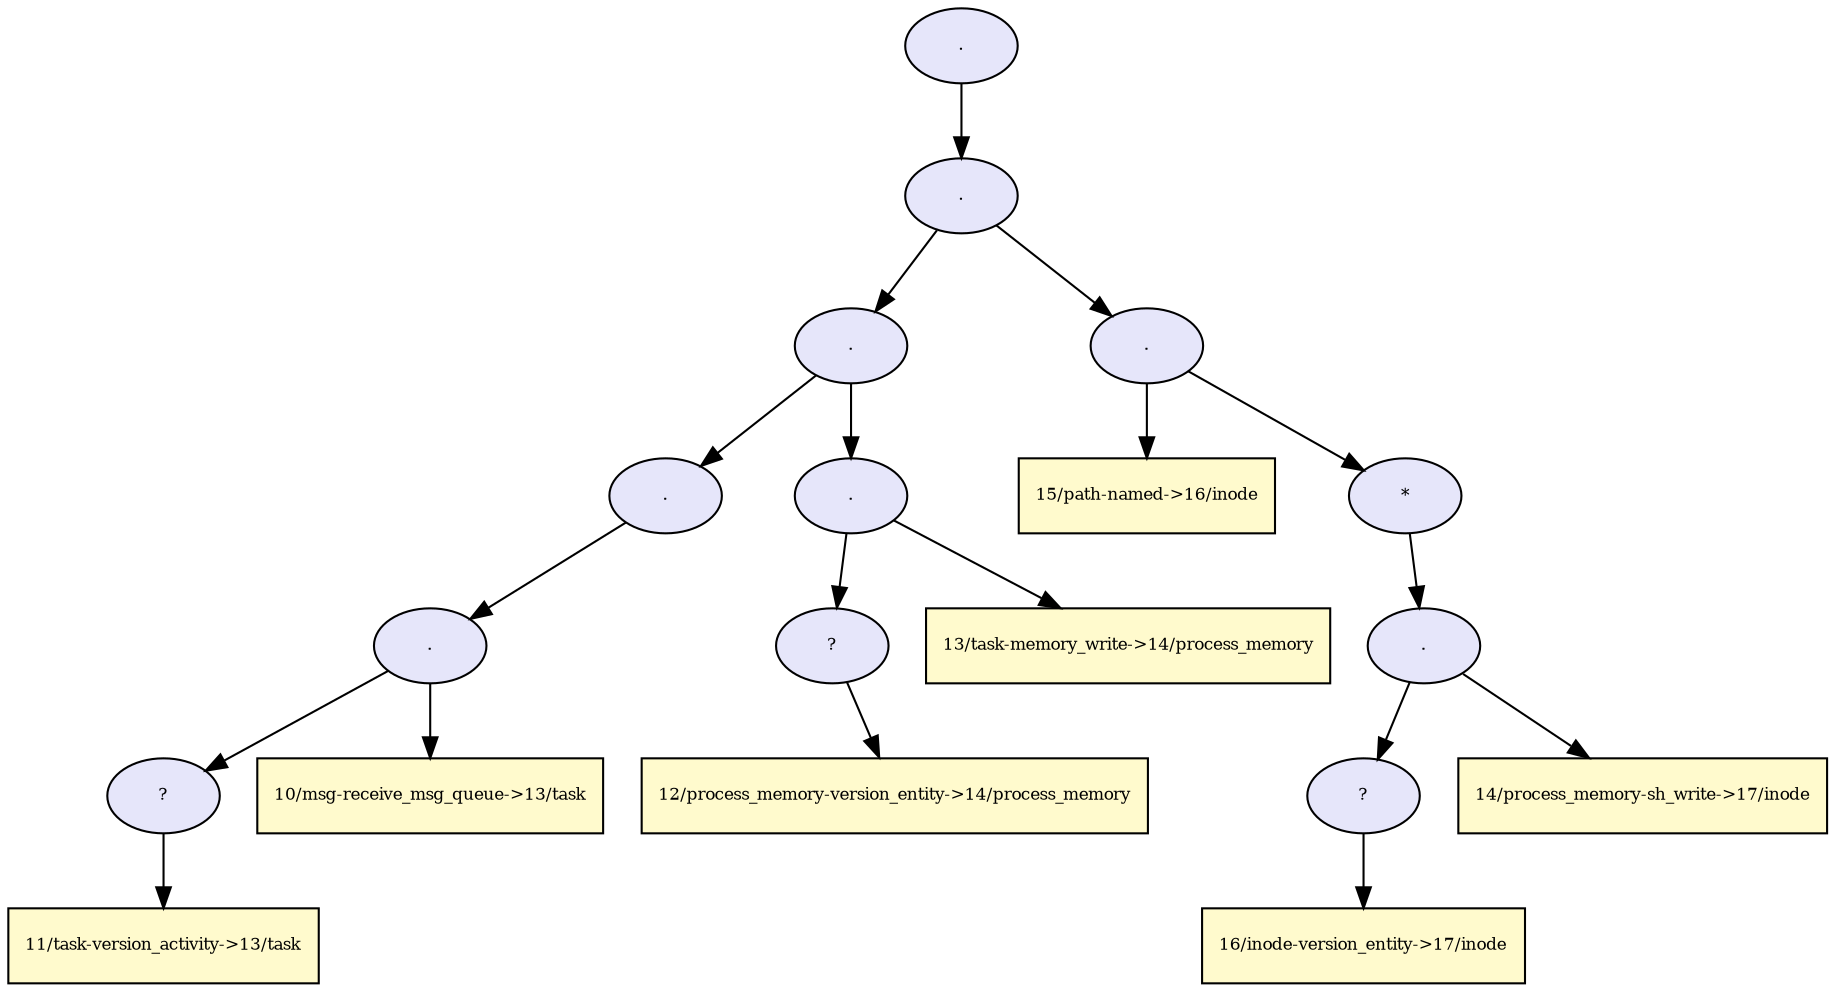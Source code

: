 digraph RGL__DirectedAdjacencyGraph {41[fontsize = 8,label = ".",shape = ellipse, fillcolor="#e6e6fa", style = filled]

41 -> 40[fontsize = 8, color="#000000"]

40[fontsize = 8,label = ".",shape = ellipse, fillcolor="#e6e6fa", style = filled]

40 -> 32[fontsize = 8, color="#000000"]

32[fontsize = 8,label = ".",shape = ellipse, fillcolor="#e6e6fa", style = filled]

32 -> 27[fontsize = 8, color="#000000"]

27[fontsize = 8,label = ".",shape = ellipse, fillcolor="#e6e6fa", style = filled]

27 -> 26[fontsize = 8, color="#000000"]

26[fontsize = 8,label = ".",shape = ellipse, fillcolor="#e6e6fa", style = filled]

26 -> 24[fontsize = 8, color="#000000"]

24[fontsize = 8,label = "?",shape = ellipse, fillcolor="#e6e6fa", style = filled]

24 -> 23[fontsize = 8, color="#000000"]

23[fontsize = 8,label = "11/task-version_activity->13/task",shape = rectangle, fillcolor="#fffacd", style = filled]

26 -> 25[fontsize = 8, color="#000000"]

25[fontsize = 8,label = "10/msg-receive_msg_queue->13/task",shape = rectangle, fillcolor="#fffacd", style = filled]

32 -> 31[fontsize = 8, color="#000000"]

31[fontsize = 8,label = ".",shape = ellipse, fillcolor="#e6e6fa", style = filled]

31 -> 29[fontsize = 8, color="#000000"]

29[fontsize = 8,label = "?",shape = ellipse, fillcolor="#e6e6fa", style = filled]

29 -> 28[fontsize = 8, color="#000000"]

28[fontsize = 8,label = "12/process_memory-version_entity->14/process_memory",shape = rectangle, fillcolor="#fffacd", style = filled]

31 -> 30[fontsize = 8, color="#000000"]

30[fontsize = 8,label = "13/task-memory_write->14/process_memory",shape = rectangle, fillcolor="#fffacd", style = filled]

40 -> 39[fontsize = 8, color="#000000"]

39[fontsize = 8,label = ".",shape = ellipse, fillcolor="#e6e6fa", style = filled]

39 -> 33[fontsize = 8, color="#000000"]

33[fontsize = 8,label = "15/path-named->16/inode",shape = rectangle, fillcolor="#fffacd", style = filled]

39 -> 38[fontsize = 8, color="#000000"]

38[fontsize = 8,label = "*",shape = ellipse, fillcolor="#e6e6fa", style = filled]

38 -> 37[fontsize = 8, color="#000000"]

37[fontsize = 8,label = ".",shape = ellipse, fillcolor="#e6e6fa", style = filled]

37 -> 35[fontsize = 8, color="#000000"]

35[fontsize = 8,label = "?",shape = ellipse, fillcolor="#e6e6fa", style = filled]

35 -> 34[fontsize = 8, color="#000000"]

34[fontsize = 8,label = "16/inode-version_entity->17/inode",shape = rectangle, fillcolor="#fffacd", style = filled]

37 -> 36[fontsize = 8, color="#000000"]

36[fontsize = 8,label = "14/process_memory-sh_write->17/inode",shape = rectangle, fillcolor="#fffacd", style = filled]

}